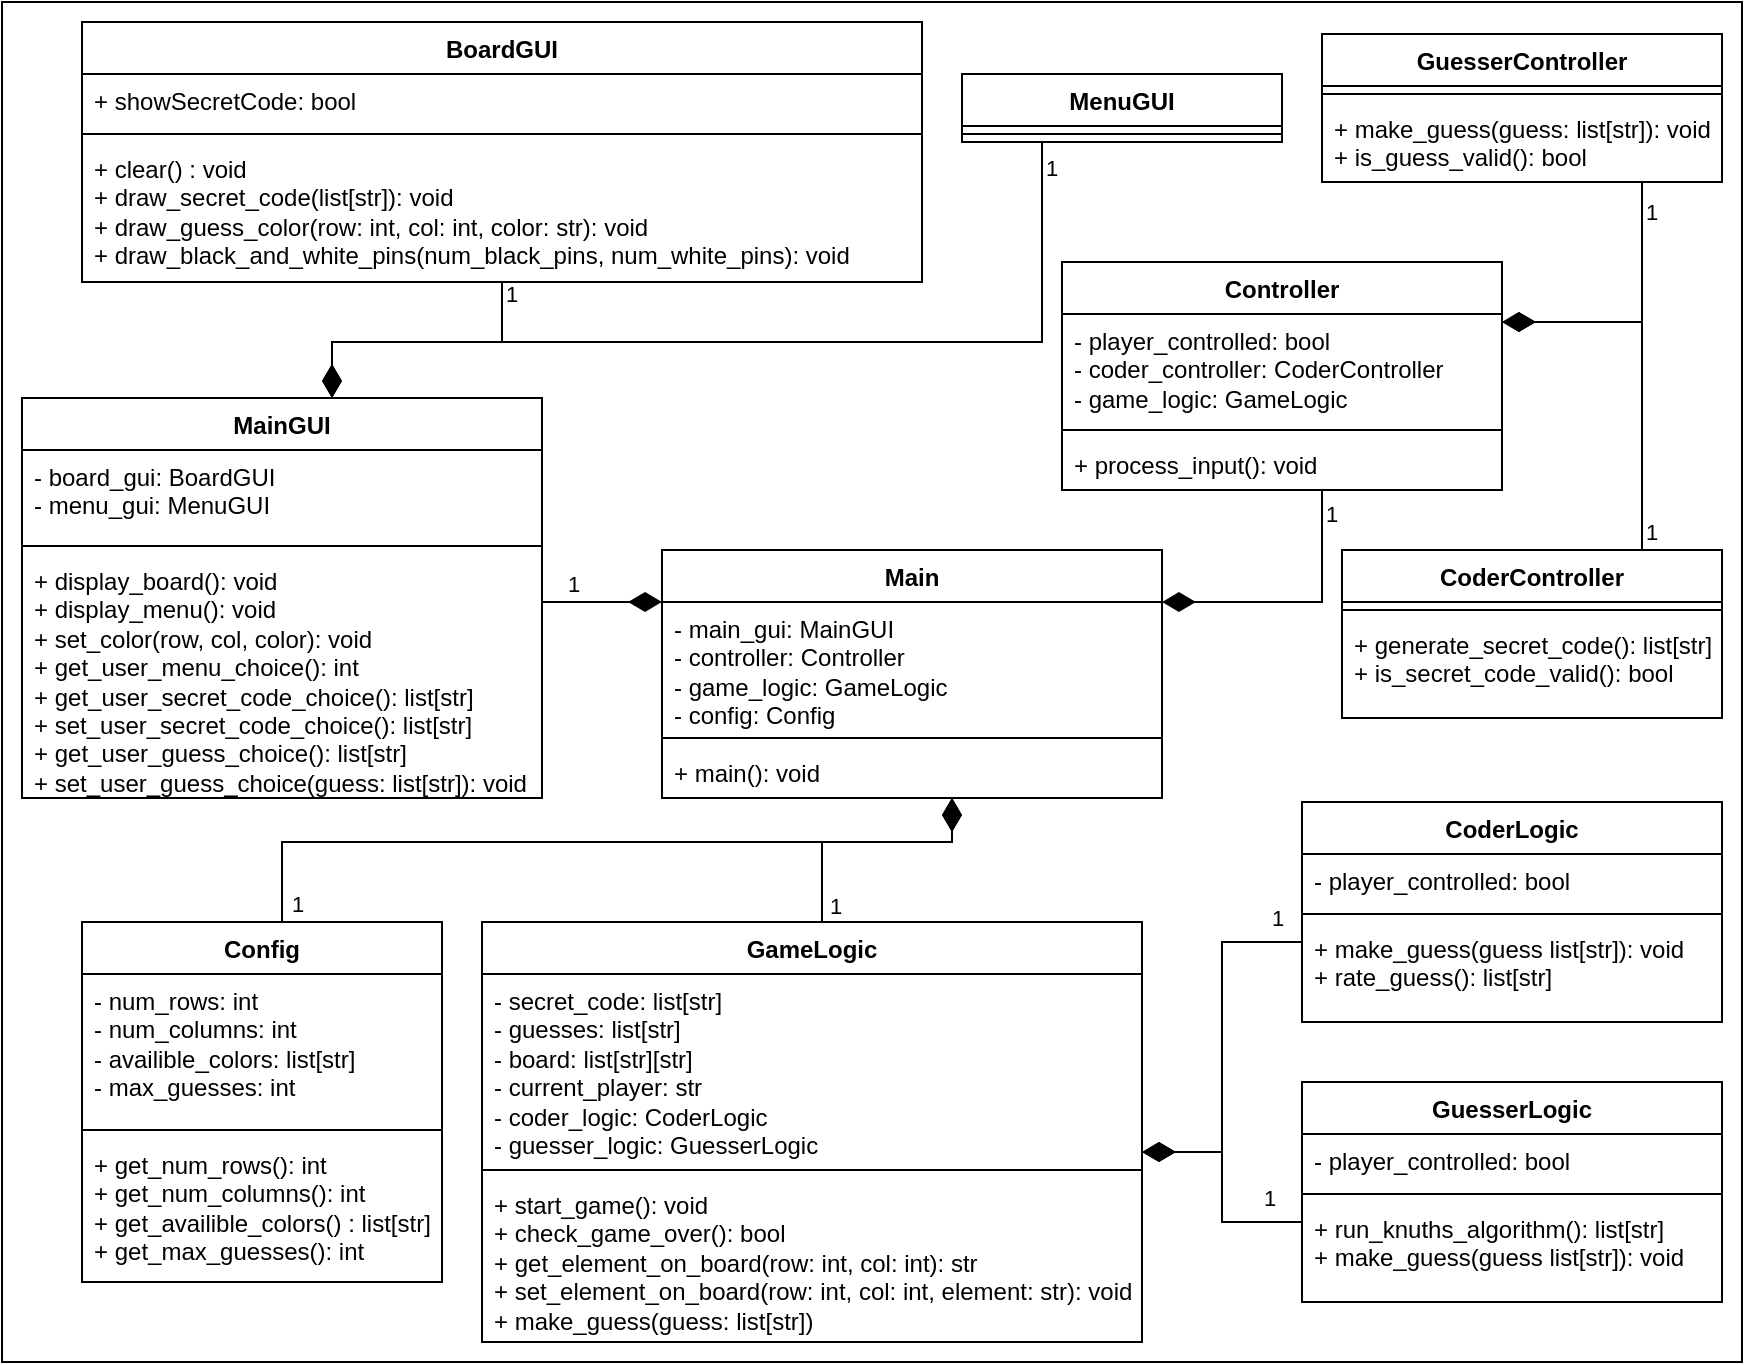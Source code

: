 <mxfile version="21.3.4" type="device">
  <diagram id="C5RBs43oDa-KdzZeNtuy" name="Page-1">
    <mxGraphModel dx="1083" dy="712" grid="1" gridSize="10" guides="1" tooltips="1" connect="1" arrows="1" fold="1" page="1" pageScale="1" pageWidth="1169" pageHeight="827" math="0" shadow="0">
      <root>
        <mxCell id="WIyWlLk6GJQsqaUBKTNV-0" />
        <mxCell id="WIyWlLk6GJQsqaUBKTNV-1" parent="WIyWlLk6GJQsqaUBKTNV-0" />
        <mxCell id="cwmCY-04ukcJqWieNUf5-16" value="" style="rounded=0;whiteSpace=wrap;html=1;" vertex="1" parent="WIyWlLk6GJQsqaUBKTNV-1">
          <mxGeometry x="10" y="10" width="870" height="680" as="geometry" />
        </mxCell>
        <mxCell id="6YvgYPWYmUtqOVwMMp4i-0" value="Config" style="swimlane;fontStyle=1;align=center;verticalAlign=top;childLayout=stackLayout;horizontal=1;startSize=26;horizontalStack=0;resizeParent=1;resizeParentMax=0;resizeLast=0;collapsible=1;marginBottom=0;whiteSpace=wrap;html=1;" parent="WIyWlLk6GJQsqaUBKTNV-1" vertex="1">
          <mxGeometry x="50" y="470" width="180" height="180" as="geometry" />
        </mxCell>
        <mxCell id="6YvgYPWYmUtqOVwMMp4i-1" value="- num_rows: int&lt;br&gt;- num_columns: int&lt;br&gt;- availible_colors: list[str]&lt;br&gt;- max_guesses: int" style="text;strokeColor=none;fillColor=none;align=left;verticalAlign=top;spacingLeft=4;spacingRight=4;overflow=hidden;rotatable=0;points=[[0,0.5],[1,0.5]];portConstraint=eastwest;whiteSpace=wrap;html=1;" parent="6YvgYPWYmUtqOVwMMp4i-0" vertex="1">
          <mxGeometry y="26" width="180" height="74" as="geometry" />
        </mxCell>
        <mxCell id="6YvgYPWYmUtqOVwMMp4i-2" value="" style="line;strokeWidth=1;fillColor=none;align=left;verticalAlign=middle;spacingTop=-1;spacingLeft=3;spacingRight=3;rotatable=0;labelPosition=right;points=[];portConstraint=eastwest;strokeColor=inherit;" parent="6YvgYPWYmUtqOVwMMp4i-0" vertex="1">
          <mxGeometry y="100" width="180" height="8" as="geometry" />
        </mxCell>
        <mxCell id="6YvgYPWYmUtqOVwMMp4i-3" value="+ get_num_rows(): int&amp;nbsp;&lt;br&gt;+ get_num_columns(): int&lt;br&gt;+ get_availible_colors() : list[str]&lt;br&gt;+ get_max_guesses(): int" style="text;strokeColor=none;fillColor=none;align=left;verticalAlign=top;spacingLeft=4;spacingRight=4;overflow=hidden;rotatable=0;points=[[0,0.5],[1,0.5]];portConstraint=eastwest;whiteSpace=wrap;html=1;" parent="6YvgYPWYmUtqOVwMMp4i-0" vertex="1">
          <mxGeometry y="108" width="180" height="72" as="geometry" />
        </mxCell>
        <mxCell id="6YvgYPWYmUtqOVwMMp4i-4" value="GameLogic" style="swimlane;fontStyle=1;align=center;verticalAlign=top;childLayout=stackLayout;horizontal=1;startSize=26;horizontalStack=0;resizeParent=1;resizeParentMax=0;resizeLast=0;collapsible=1;marginBottom=0;whiteSpace=wrap;html=1;" parent="WIyWlLk6GJQsqaUBKTNV-1" vertex="1">
          <mxGeometry x="250" y="470" width="330" height="210" as="geometry" />
        </mxCell>
        <mxCell id="6YvgYPWYmUtqOVwMMp4i-5" value="- secret_code: list[str]&lt;br&gt;- guesses: list[str]&lt;br&gt;- board: list[str][str]&lt;br&gt;- current_player: str&lt;br&gt;- coder_logic: CoderLogic&lt;br&gt;- guesser_logic: GuesserLogic" style="text;strokeColor=none;fillColor=none;align=left;verticalAlign=top;spacingLeft=4;spacingRight=4;overflow=hidden;rotatable=0;points=[[0,0.5],[1,0.5]];portConstraint=eastwest;whiteSpace=wrap;html=1;" parent="6YvgYPWYmUtqOVwMMp4i-4" vertex="1">
          <mxGeometry y="26" width="330" height="94" as="geometry" />
        </mxCell>
        <mxCell id="6YvgYPWYmUtqOVwMMp4i-6" value="" style="line;strokeWidth=1;fillColor=none;align=left;verticalAlign=middle;spacingTop=-1;spacingLeft=3;spacingRight=3;rotatable=0;labelPosition=right;points=[];portConstraint=eastwest;strokeColor=inherit;" parent="6YvgYPWYmUtqOVwMMp4i-4" vertex="1">
          <mxGeometry y="120" width="330" height="8" as="geometry" />
        </mxCell>
        <mxCell id="6YvgYPWYmUtqOVwMMp4i-7" value="+ start_game(): void&lt;br&gt;+ check_game_over(): bool&lt;br&gt;+ get_element_on_board(row: int, col: int): str&lt;br&gt;+ set_element_on_board(row: int, col: int, element: str): void&lt;br&gt;+ make_guess(guess: list[str])" style="text;strokeColor=none;fillColor=none;align=left;verticalAlign=top;spacingLeft=4;spacingRight=4;overflow=hidden;rotatable=0;points=[[0,0.5],[1,0.5]];portConstraint=eastwest;whiteSpace=wrap;html=1;" parent="6YvgYPWYmUtqOVwMMp4i-4" vertex="1">
          <mxGeometry y="128" width="330" height="82" as="geometry" />
        </mxCell>
        <mxCell id="6YvgYPWYmUtqOVwMMp4i-21" value="CoderController" style="swimlane;fontStyle=1;align=center;verticalAlign=top;childLayout=stackLayout;horizontal=1;startSize=26;horizontalStack=0;resizeParent=1;resizeParentMax=0;resizeLast=0;collapsible=1;marginBottom=0;whiteSpace=wrap;html=1;" parent="WIyWlLk6GJQsqaUBKTNV-1" vertex="1">
          <mxGeometry x="680" y="284" width="190" height="84" as="geometry" />
        </mxCell>
        <mxCell id="6YvgYPWYmUtqOVwMMp4i-23" value="" style="line;strokeWidth=1;fillColor=none;align=left;verticalAlign=middle;spacingTop=-1;spacingLeft=3;spacingRight=3;rotatable=0;labelPosition=right;points=[];portConstraint=eastwest;strokeColor=inherit;" parent="6YvgYPWYmUtqOVwMMp4i-21" vertex="1">
          <mxGeometry y="26" width="190" height="8" as="geometry" />
        </mxCell>
        <mxCell id="6YvgYPWYmUtqOVwMMp4i-24" value="+ generate_secret_code(): list[str]&lt;br&gt;+ is_secret_code_valid(): bool" style="text;strokeColor=none;fillColor=none;align=left;verticalAlign=top;spacingLeft=4;spacingRight=4;overflow=hidden;rotatable=0;points=[[0,0.5],[1,0.5]];portConstraint=eastwest;whiteSpace=wrap;html=1;" parent="6YvgYPWYmUtqOVwMMp4i-21" vertex="1">
          <mxGeometry y="34" width="190" height="50" as="geometry" />
        </mxCell>
        <mxCell id="6YvgYPWYmUtqOVwMMp4i-25" value="GuesserController" style="swimlane;fontStyle=1;align=center;verticalAlign=top;childLayout=stackLayout;horizontal=1;startSize=26;horizontalStack=0;resizeParent=1;resizeParentMax=0;resizeLast=0;collapsible=1;marginBottom=0;whiteSpace=wrap;html=1;" parent="WIyWlLk6GJQsqaUBKTNV-1" vertex="1">
          <mxGeometry x="670" y="26" width="200" height="74" as="geometry" />
        </mxCell>
        <mxCell id="6YvgYPWYmUtqOVwMMp4i-27" value="" style="line;strokeWidth=1;fillColor=none;align=left;verticalAlign=middle;spacingTop=-1;spacingLeft=3;spacingRight=3;rotatable=0;labelPosition=right;points=[];portConstraint=eastwest;strokeColor=inherit;" parent="6YvgYPWYmUtqOVwMMp4i-25" vertex="1">
          <mxGeometry y="26" width="200" height="8" as="geometry" />
        </mxCell>
        <mxCell id="6YvgYPWYmUtqOVwMMp4i-28" value="+ make_guess(guess: list[str]): void&lt;br&gt;+ is_guess_valid(): bool" style="text;strokeColor=none;fillColor=none;align=left;verticalAlign=top;spacingLeft=4;spacingRight=4;overflow=hidden;rotatable=0;points=[[0,0.5],[1,0.5]];portConstraint=eastwest;whiteSpace=wrap;html=1;" parent="6YvgYPWYmUtqOVwMMp4i-25" vertex="1">
          <mxGeometry y="34" width="200" height="40" as="geometry" />
        </mxCell>
        <mxCell id="6YvgYPWYmUtqOVwMMp4i-29" value="MainGUI" style="swimlane;fontStyle=1;align=center;verticalAlign=top;childLayout=stackLayout;horizontal=1;startSize=26;horizontalStack=0;resizeParent=1;resizeParentMax=0;resizeLast=0;collapsible=1;marginBottom=0;whiteSpace=wrap;html=1;" parent="WIyWlLk6GJQsqaUBKTNV-1" vertex="1">
          <mxGeometry x="20" y="208" width="260" height="200" as="geometry" />
        </mxCell>
        <mxCell id="6YvgYPWYmUtqOVwMMp4i-30" value="- board_gui: BoardGUI&lt;br&gt;- menu_gui: MenuGUI" style="text;strokeColor=none;fillColor=none;align=left;verticalAlign=top;spacingLeft=4;spacingRight=4;overflow=hidden;rotatable=0;points=[[0,0.5],[1,0.5]];portConstraint=eastwest;whiteSpace=wrap;html=1;" parent="6YvgYPWYmUtqOVwMMp4i-29" vertex="1">
          <mxGeometry y="26" width="260" height="44" as="geometry" />
        </mxCell>
        <mxCell id="6YvgYPWYmUtqOVwMMp4i-31" value="" style="line;strokeWidth=1;fillColor=none;align=left;verticalAlign=middle;spacingTop=-1;spacingLeft=3;spacingRight=3;rotatable=0;labelPosition=right;points=[];portConstraint=eastwest;strokeColor=inherit;" parent="6YvgYPWYmUtqOVwMMp4i-29" vertex="1">
          <mxGeometry y="70" width="260" height="8" as="geometry" />
        </mxCell>
        <mxCell id="6YvgYPWYmUtqOVwMMp4i-32" value="+ display_board(): void&lt;br&gt;+ display_menu(): void&lt;br&gt;+ set_color(row, col, color): void&lt;br&gt;+ get_user_menu_choice(): int&lt;br&gt;+ get_user_secret_code_choice(): list[str]&lt;br&gt;+ set_user_secret_code_choice(): list[str]&lt;br&gt;+ get_user_guess_choice(): list[str]&lt;br&gt;+ set_user_guess_choice(guess: list[str]): void" style="text;strokeColor=none;fillColor=none;align=left;verticalAlign=top;spacingLeft=4;spacingRight=4;overflow=hidden;rotatable=0;points=[[0,0.5],[1,0.5]];portConstraint=eastwest;whiteSpace=wrap;html=1;" parent="6YvgYPWYmUtqOVwMMp4i-29" vertex="1">
          <mxGeometry y="78" width="260" height="122" as="geometry" />
        </mxCell>
        <mxCell id="6YvgYPWYmUtqOVwMMp4i-41" value="Main" style="swimlane;fontStyle=1;align=center;verticalAlign=top;childLayout=stackLayout;horizontal=1;startSize=26;horizontalStack=0;resizeParent=1;resizeParentMax=0;resizeLast=0;collapsible=1;marginBottom=0;whiteSpace=wrap;html=1;" parent="WIyWlLk6GJQsqaUBKTNV-1" vertex="1">
          <mxGeometry x="340" y="284" width="250" height="124" as="geometry" />
        </mxCell>
        <mxCell id="6YvgYPWYmUtqOVwMMp4i-42" value="- main_gui: MainGUI&lt;br&gt;- controller: Controller&lt;br&gt;- game_logic: GameLogic&lt;br&gt;- config: Config" style="text;strokeColor=none;fillColor=none;align=left;verticalAlign=top;spacingLeft=4;spacingRight=4;overflow=hidden;rotatable=0;points=[[0,0.5],[1,0.5]];portConstraint=eastwest;whiteSpace=wrap;html=1;" parent="6YvgYPWYmUtqOVwMMp4i-41" vertex="1">
          <mxGeometry y="26" width="250" height="64" as="geometry" />
        </mxCell>
        <mxCell id="6YvgYPWYmUtqOVwMMp4i-43" value="" style="line;strokeWidth=1;fillColor=none;align=left;verticalAlign=middle;spacingTop=-1;spacingLeft=3;spacingRight=3;rotatable=0;labelPosition=right;points=[];portConstraint=eastwest;strokeColor=inherit;" parent="6YvgYPWYmUtqOVwMMp4i-41" vertex="1">
          <mxGeometry y="90" width="250" height="8" as="geometry" />
        </mxCell>
        <mxCell id="6YvgYPWYmUtqOVwMMp4i-44" value="+ main(): void" style="text;strokeColor=none;fillColor=none;align=left;verticalAlign=top;spacingLeft=4;spacingRight=4;overflow=hidden;rotatable=0;points=[[0,0.5],[1,0.5]];portConstraint=eastwest;whiteSpace=wrap;html=1;" parent="6YvgYPWYmUtqOVwMMp4i-41" vertex="1">
          <mxGeometry y="98" width="250" height="26" as="geometry" />
        </mxCell>
        <mxCell id="6YvgYPWYmUtqOVwMMp4i-59" value="1" style="endArrow=none;html=1;endSize=12;startArrow=diamondThin;startSize=14;startFill=1;edgeStyle=orthogonalEdgeStyle;align=left;verticalAlign=bottom;rounded=0;endFill=0;" parent="WIyWlLk6GJQsqaUBKTNV-1" target="6YvgYPWYmUtqOVwMMp4i-70" edge="1">
          <mxGeometry x="0.793" relative="1" as="geometry">
            <mxPoint x="175" y="208" as="sourcePoint" />
            <mxPoint x="570" y="220" as="targetPoint" />
            <Array as="points">
              <mxPoint x="175" y="180" />
              <mxPoint x="260" y="180" />
            </Array>
            <mxPoint as="offset" />
          </mxGeometry>
        </mxCell>
        <mxCell id="6YvgYPWYmUtqOVwMMp4i-62" value="1" style="endArrow=none;html=1;endSize=12;startArrow=diamondThin;startSize=14;startFill=1;edgeStyle=orthogonalEdgeStyle;align=left;verticalAlign=bottom;rounded=0;endFill=0;" parent="WIyWlLk6GJQsqaUBKTNV-1" source="6YvgYPWYmUtqOVwMMp4i-41" edge="1">
          <mxGeometry x="0.643" relative="1" as="geometry">
            <mxPoint x="410" y="220" as="sourcePoint" />
            <mxPoint x="280" y="310" as="targetPoint" />
            <Array as="points">
              <mxPoint x="281" y="310" />
            </Array>
            <mxPoint as="offset" />
          </mxGeometry>
        </mxCell>
        <mxCell id="6YvgYPWYmUtqOVwMMp4i-64" value="1" style="endArrow=none;html=1;endSize=12;startArrow=diamondThin;startSize=14;startFill=1;edgeStyle=orthogonalEdgeStyle;align=left;verticalAlign=bottom;rounded=0;endFill=0;" parent="WIyWlLk6GJQsqaUBKTNV-1" target="6YvgYPWYmUtqOVwMMp4i-74" edge="1">
          <mxGeometry x="0.911" relative="1" as="geometry">
            <mxPoint x="175" y="208" as="sourcePoint" />
            <mxPoint x="490" y="220" as="targetPoint" />
            <Array as="points">
              <mxPoint x="175" y="180" />
              <mxPoint x="530" y="180" />
            </Array>
            <mxPoint as="offset" />
          </mxGeometry>
        </mxCell>
        <mxCell id="6YvgYPWYmUtqOVwMMp4i-66" value="1" style="endArrow=none;html=1;endSize=12;startArrow=diamondThin;startSize=14;startFill=1;edgeStyle=orthogonalEdgeStyle;align=left;verticalAlign=bottom;rounded=0;endFill=0;" parent="WIyWlLk6GJQsqaUBKTNV-1" source="cwmCY-04ukcJqWieNUf5-0" target="6YvgYPWYmUtqOVwMMp4i-25" edge="1">
          <mxGeometry x="0.667" relative="1" as="geometry">
            <mxPoint x="330" y="260" as="sourcePoint" />
            <mxPoint x="490" y="260" as="targetPoint" />
            <Array as="points">
              <mxPoint x="830" y="170" />
            </Array>
            <mxPoint as="offset" />
          </mxGeometry>
        </mxCell>
        <mxCell id="6YvgYPWYmUtqOVwMMp4i-67" value="1" style="endArrow=none;html=1;endSize=12;startArrow=diamondThin;startSize=14;startFill=1;edgeStyle=orthogonalEdgeStyle;align=left;verticalAlign=bottom;rounded=0;endFill=0;" parent="WIyWlLk6GJQsqaUBKTNV-1" source="cwmCY-04ukcJqWieNUf5-0" target="6YvgYPWYmUtqOVwMMp4i-21" edge="1">
          <mxGeometry x="1" relative="1" as="geometry">
            <mxPoint x="330" y="260" as="sourcePoint" />
            <mxPoint x="490" y="260" as="targetPoint" />
            <Array as="points">
              <mxPoint x="830" y="170" />
            </Array>
            <mxPoint as="offset" />
          </mxGeometry>
        </mxCell>
        <mxCell id="6YvgYPWYmUtqOVwMMp4i-68" value="1" style="endArrow=none;html=1;endSize=12;startArrow=diamondThin;startSize=14;startFill=1;edgeStyle=orthogonalEdgeStyle;align=left;verticalAlign=bottom;rounded=0;entryX=0.865;entryY=0;entryDx=0;entryDy=0;entryPerimeter=0;endFill=0;" parent="WIyWlLk6GJQsqaUBKTNV-1" source="6YvgYPWYmUtqOVwMMp4i-41" target="6YvgYPWYmUtqOVwMMp4i-0" edge="1">
          <mxGeometry x="0.764" relative="1" as="geometry">
            <mxPoint x="260" y="460" as="sourcePoint" />
            <mxPoint x="420" y="460" as="targetPoint" />
            <mxPoint as="offset" />
            <Array as="points">
              <mxPoint x="485" y="430" />
              <mxPoint x="150" y="430" />
              <mxPoint x="150" y="470" />
            </Array>
          </mxGeometry>
        </mxCell>
        <mxCell id="6YvgYPWYmUtqOVwMMp4i-69" value="1" style="endArrow=none;html=1;endSize=12;startArrow=diamondThin;startSize=14;startFill=1;edgeStyle=orthogonalEdgeStyle;align=left;verticalAlign=bottom;rounded=0;entryX=0.521;entryY=0;entryDx=0;entryDy=0;entryPerimeter=0;endFill=0;" parent="WIyWlLk6GJQsqaUBKTNV-1" source="6YvgYPWYmUtqOVwMMp4i-41" target="6YvgYPWYmUtqOVwMMp4i-4" edge="1">
          <mxGeometry x="1" relative="1" as="geometry">
            <mxPoint x="260" y="460" as="sourcePoint" />
            <mxPoint x="420" y="460" as="targetPoint" />
            <mxPoint y="1" as="offset" />
            <Array as="points">
              <mxPoint x="485" y="430" />
              <mxPoint x="420" y="430" />
              <mxPoint x="420" y="470" />
            </Array>
          </mxGeometry>
        </mxCell>
        <mxCell id="6YvgYPWYmUtqOVwMMp4i-70" value="BoardGUI" style="swimlane;fontStyle=1;align=center;verticalAlign=top;childLayout=stackLayout;horizontal=1;startSize=26;horizontalStack=0;resizeParent=1;resizeParentMax=0;resizeLast=0;collapsible=1;marginBottom=0;whiteSpace=wrap;html=1;" parent="WIyWlLk6GJQsqaUBKTNV-1" vertex="1">
          <mxGeometry x="50" y="20" width="420" height="130" as="geometry" />
        </mxCell>
        <mxCell id="6YvgYPWYmUtqOVwMMp4i-71" value="+ showSecretCode: bool" style="text;strokeColor=none;fillColor=none;align=left;verticalAlign=top;spacingLeft=4;spacingRight=4;overflow=hidden;rotatable=0;points=[[0,0.5],[1,0.5]];portConstraint=eastwest;whiteSpace=wrap;html=1;" parent="6YvgYPWYmUtqOVwMMp4i-70" vertex="1">
          <mxGeometry y="26" width="420" height="26" as="geometry" />
        </mxCell>
        <mxCell id="6YvgYPWYmUtqOVwMMp4i-72" value="" style="line;strokeWidth=1;fillColor=none;align=left;verticalAlign=middle;spacingTop=-1;spacingLeft=3;spacingRight=3;rotatable=0;labelPosition=right;points=[];portConstraint=eastwest;strokeColor=inherit;" parent="6YvgYPWYmUtqOVwMMp4i-70" vertex="1">
          <mxGeometry y="52" width="420" height="8" as="geometry" />
        </mxCell>
        <mxCell id="6YvgYPWYmUtqOVwMMp4i-73" value="+ clear() : void&lt;br&gt;+ draw_secret_code(list[str]): void&lt;br&gt;+ draw_guess_color(row: int, col: int, color: str): void&lt;br&gt;+ draw_black_and_white_pins(num_black_pins, num_white_pins): void" style="text;strokeColor=none;fillColor=none;align=left;verticalAlign=top;spacingLeft=4;spacingRight=4;overflow=hidden;rotatable=0;points=[[0,0.5],[1,0.5]];portConstraint=eastwest;whiteSpace=wrap;html=1;" parent="6YvgYPWYmUtqOVwMMp4i-70" vertex="1">
          <mxGeometry y="60" width="420" height="70" as="geometry" />
        </mxCell>
        <mxCell id="6YvgYPWYmUtqOVwMMp4i-74" value="MenuGUI" style="swimlane;fontStyle=1;align=center;verticalAlign=top;childLayout=stackLayout;horizontal=1;startSize=26;horizontalStack=0;resizeParent=1;resizeParentMax=0;resizeLast=0;collapsible=1;marginBottom=0;whiteSpace=wrap;html=1;" parent="WIyWlLk6GJQsqaUBKTNV-1" vertex="1">
          <mxGeometry x="490" y="46" width="160" height="34" as="geometry" />
        </mxCell>
        <mxCell id="6YvgYPWYmUtqOVwMMp4i-76" value="" style="line;strokeWidth=1;fillColor=none;align=left;verticalAlign=middle;spacingTop=-1;spacingLeft=3;spacingRight=3;rotatable=0;labelPosition=right;points=[];portConstraint=eastwest;strokeColor=inherit;" parent="6YvgYPWYmUtqOVwMMp4i-74" vertex="1">
          <mxGeometry y="26" width="160" height="8" as="geometry" />
        </mxCell>
        <mxCell id="cwmCY-04ukcJqWieNUf5-0" value="Controller" style="swimlane;fontStyle=1;align=center;verticalAlign=top;childLayout=stackLayout;horizontal=1;startSize=26;horizontalStack=0;resizeParent=1;resizeParentMax=0;resizeLast=0;collapsible=1;marginBottom=0;whiteSpace=wrap;html=1;" vertex="1" parent="WIyWlLk6GJQsqaUBKTNV-1">
          <mxGeometry x="540" y="140" width="220" height="114" as="geometry" />
        </mxCell>
        <mxCell id="cwmCY-04ukcJqWieNUf5-1" value="-&amp;nbsp;player_controlled: bool&lt;br&gt;- coder_controller: CoderController&lt;br style=&quot;border-color: var(--border-color);&quot;&gt;- game_logic: GameLogic" style="text;strokeColor=none;fillColor=none;align=left;verticalAlign=top;spacingLeft=4;spacingRight=4;overflow=hidden;rotatable=0;points=[[0,0.5],[1,0.5]];portConstraint=eastwest;whiteSpace=wrap;html=1;" vertex="1" parent="cwmCY-04ukcJqWieNUf5-0">
          <mxGeometry y="26" width="220" height="54" as="geometry" />
        </mxCell>
        <mxCell id="cwmCY-04ukcJqWieNUf5-2" value="" style="line;strokeWidth=1;fillColor=none;align=left;verticalAlign=middle;spacingTop=-1;spacingLeft=3;spacingRight=3;rotatable=0;labelPosition=right;points=[];portConstraint=eastwest;strokeColor=inherit;" vertex="1" parent="cwmCY-04ukcJqWieNUf5-0">
          <mxGeometry y="80" width="220" height="8" as="geometry" />
        </mxCell>
        <mxCell id="cwmCY-04ukcJqWieNUf5-3" value="+ process_input(): void" style="text;strokeColor=none;fillColor=none;align=left;verticalAlign=top;spacingLeft=4;spacingRight=4;overflow=hidden;rotatable=0;points=[[0,0.5],[1,0.5]];portConstraint=eastwest;whiteSpace=wrap;html=1;" vertex="1" parent="cwmCY-04ukcJqWieNUf5-0">
          <mxGeometry y="88" width="220" height="26" as="geometry" />
        </mxCell>
        <mxCell id="cwmCY-04ukcJqWieNUf5-4" value="1" style="endArrow=none;html=1;endSize=12;startArrow=diamondThin;startSize=14;startFill=1;edgeStyle=orthogonalEdgeStyle;align=left;verticalAlign=bottom;rounded=0;endFill=0;" edge="1" parent="WIyWlLk6GJQsqaUBKTNV-1" source="6YvgYPWYmUtqOVwMMp4i-41" target="cwmCY-04ukcJqWieNUf5-0">
          <mxGeometry x="0.688" relative="1" as="geometry">
            <mxPoint x="410" y="420" as="sourcePoint" />
            <mxPoint x="570" y="420" as="targetPoint" />
            <Array as="points">
              <mxPoint x="670" y="310" />
            </Array>
            <mxPoint as="offset" />
          </mxGeometry>
        </mxCell>
        <mxCell id="cwmCY-04ukcJqWieNUf5-5" value="CoderLogic" style="swimlane;fontStyle=1;align=center;verticalAlign=top;childLayout=stackLayout;horizontal=1;startSize=26;horizontalStack=0;resizeParent=1;resizeParentMax=0;resizeLast=0;collapsible=1;marginBottom=0;whiteSpace=wrap;html=1;" vertex="1" parent="WIyWlLk6GJQsqaUBKTNV-1">
          <mxGeometry x="660" y="410" width="210" height="110" as="geometry" />
        </mxCell>
        <mxCell id="cwmCY-04ukcJqWieNUf5-6" value="-&amp;nbsp;player_controlled: bool" style="text;strokeColor=none;fillColor=none;align=left;verticalAlign=top;spacingLeft=4;spacingRight=4;overflow=hidden;rotatable=0;points=[[0,0.5],[1,0.5]];portConstraint=eastwest;whiteSpace=wrap;html=1;" vertex="1" parent="cwmCY-04ukcJqWieNUf5-5">
          <mxGeometry y="26" width="210" height="26" as="geometry" />
        </mxCell>
        <mxCell id="cwmCY-04ukcJqWieNUf5-7" value="" style="line;strokeWidth=1;fillColor=none;align=left;verticalAlign=middle;spacingTop=-1;spacingLeft=3;spacingRight=3;rotatable=0;labelPosition=right;points=[];portConstraint=eastwest;strokeColor=inherit;" vertex="1" parent="cwmCY-04ukcJqWieNUf5-5">
          <mxGeometry y="52" width="210" height="8" as="geometry" />
        </mxCell>
        <mxCell id="cwmCY-04ukcJqWieNUf5-8" value="+ make_guess(guess list[str]): void&lt;br&gt;+ rate_guess(): list[str]" style="text;strokeColor=none;fillColor=none;align=left;verticalAlign=top;spacingLeft=4;spacingRight=4;overflow=hidden;rotatable=0;points=[[0,0.5],[1,0.5]];portConstraint=eastwest;whiteSpace=wrap;html=1;" vertex="1" parent="cwmCY-04ukcJqWieNUf5-5">
          <mxGeometry y="60" width="210" height="50" as="geometry" />
        </mxCell>
        <mxCell id="cwmCY-04ukcJqWieNUf5-9" value="GuesserLogic" style="swimlane;fontStyle=1;align=center;verticalAlign=top;childLayout=stackLayout;horizontal=1;startSize=26;horizontalStack=0;resizeParent=1;resizeParentMax=0;resizeLast=0;collapsible=1;marginBottom=0;whiteSpace=wrap;html=1;" vertex="1" parent="WIyWlLk6GJQsqaUBKTNV-1">
          <mxGeometry x="660" y="550" width="210" height="110" as="geometry" />
        </mxCell>
        <mxCell id="cwmCY-04ukcJqWieNUf5-10" value="-&amp;nbsp;player_controlled: bool" style="text;strokeColor=none;fillColor=none;align=left;verticalAlign=top;spacingLeft=4;spacingRight=4;overflow=hidden;rotatable=0;points=[[0,0.5],[1,0.5]];portConstraint=eastwest;whiteSpace=wrap;html=1;" vertex="1" parent="cwmCY-04ukcJqWieNUf5-9">
          <mxGeometry y="26" width="210" height="26" as="geometry" />
        </mxCell>
        <mxCell id="cwmCY-04ukcJqWieNUf5-11" value="" style="line;strokeWidth=1;fillColor=none;align=left;verticalAlign=middle;spacingTop=-1;spacingLeft=3;spacingRight=3;rotatable=0;labelPosition=right;points=[];portConstraint=eastwest;strokeColor=inherit;" vertex="1" parent="cwmCY-04ukcJqWieNUf5-9">
          <mxGeometry y="52" width="210" height="8" as="geometry" />
        </mxCell>
        <mxCell id="cwmCY-04ukcJqWieNUf5-12" value="+ run_knuths_algorithm(): list[str]&lt;br&gt;+ make_guess(guess list[str]): void" style="text;strokeColor=none;fillColor=none;align=left;verticalAlign=top;spacingLeft=4;spacingRight=4;overflow=hidden;rotatable=0;points=[[0,0.5],[1,0.5]];portConstraint=eastwest;whiteSpace=wrap;html=1;" vertex="1" parent="cwmCY-04ukcJqWieNUf5-9">
          <mxGeometry y="60" width="210" height="50" as="geometry" />
        </mxCell>
        <mxCell id="cwmCY-04ukcJqWieNUf5-13" value="1" style="endArrow=none;html=1;endSize=12;startArrow=diamondThin;startSize=14;startFill=1;edgeStyle=orthogonalEdgeStyle;align=left;verticalAlign=bottom;rounded=0;endFill=0;" edge="1" parent="WIyWlLk6GJQsqaUBKTNV-1" source="6YvgYPWYmUtqOVwMMp4i-4" target="cwmCY-04ukcJqWieNUf5-5">
          <mxGeometry x="0.816" y="3" relative="1" as="geometry">
            <mxPoint x="480" y="440" as="sourcePoint" />
            <mxPoint x="640" y="440" as="targetPoint" />
            <Array as="points">
              <mxPoint x="620" y="585" />
              <mxPoint x="620" y="480" />
            </Array>
            <mxPoint as="offset" />
          </mxGeometry>
        </mxCell>
        <mxCell id="cwmCY-04ukcJqWieNUf5-14" value="1" style="endArrow=none;html=1;endSize=12;startArrow=diamondThin;startSize=14;startFill=1;edgeStyle=orthogonalEdgeStyle;align=left;verticalAlign=bottom;rounded=0;endFill=0;" edge="1" parent="WIyWlLk6GJQsqaUBKTNV-1" source="6YvgYPWYmUtqOVwMMp4i-4" target="cwmCY-04ukcJqWieNUf5-9">
          <mxGeometry x="0.626" y="3" relative="1" as="geometry">
            <mxPoint x="480" y="440" as="sourcePoint" />
            <mxPoint x="640" y="440" as="targetPoint" />
            <Array as="points">
              <mxPoint x="620" y="585" />
              <mxPoint x="620" y="620" />
            </Array>
            <mxPoint as="offset" />
          </mxGeometry>
        </mxCell>
      </root>
    </mxGraphModel>
  </diagram>
</mxfile>
